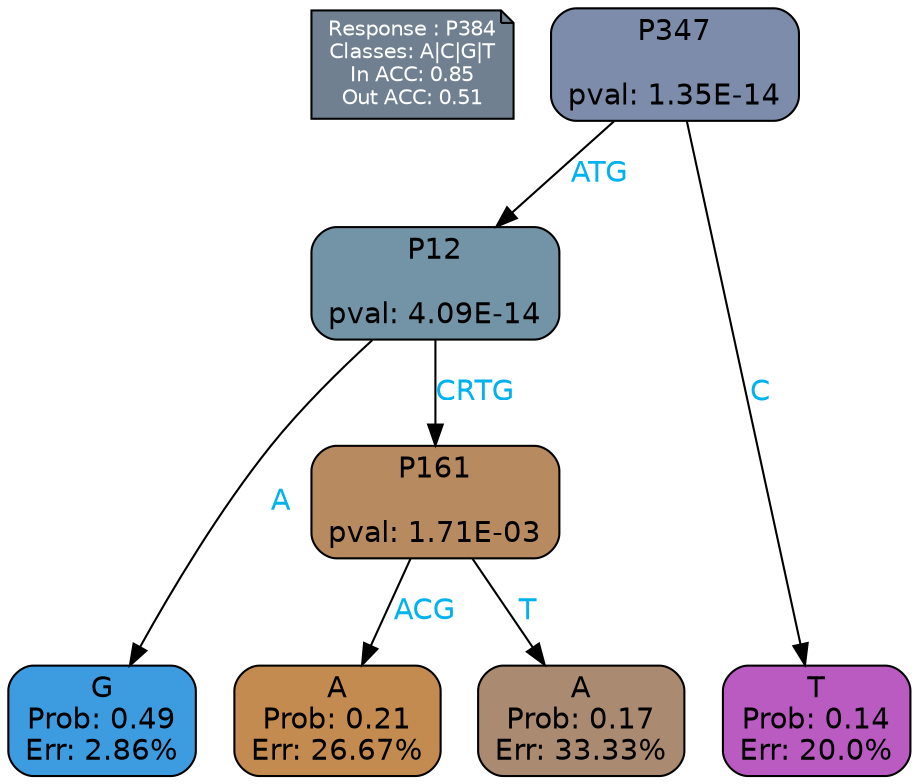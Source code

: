 digraph Tree {
node [shape=box, style="filled, rounded", color="black", fontname=helvetica] ;
graph [ranksep=equally, splines=polylines, bgcolor=transparent, dpi=600] ;
edge [fontname=helvetica] ;
LEGEND [label="Response : P384
Classes: A|C|G|T
In ACC: 0.85
Out ACC: 0.51
",shape=note,align=left,style=filled,fillcolor="slategray",fontcolor="white",fontsize=10];1 [label="P347

pval: 1.35E-14", fillcolor="#7d8cab"] ;
2 [label="P12

pval: 4.09E-14", fillcolor="#7394a7"] ;
3 [label="G
Prob: 0.49
Err: 2.86%", fillcolor="#3d9ce0"] ;
4 [label="P161

pval: 1.71E-03", fillcolor="#b88a5f"] ;
5 [label="A
Prob: 0.21
Err: 26.67%", fillcolor="#c38b4f"] ;
6 [label="A
Prob: 0.17
Err: 33.33%", fillcolor="#ab8a72"] ;
7 [label="T
Prob: 0.14
Err: 20.0%", fillcolor="#ba5bc2"] ;
1 -> 2 [label="ATG",fontcolor=deepskyblue2] ;
1 -> 7 [label="C",fontcolor=deepskyblue2] ;
2 -> 3 [label="A",fontcolor=deepskyblue2] ;
2 -> 4 [label="CRTG",fontcolor=deepskyblue2] ;
4 -> 5 [label="ACG",fontcolor=deepskyblue2] ;
4 -> 6 [label="T",fontcolor=deepskyblue2] ;
{rank = same; 3;5;6;7;}{rank = same; LEGEND;1;}}